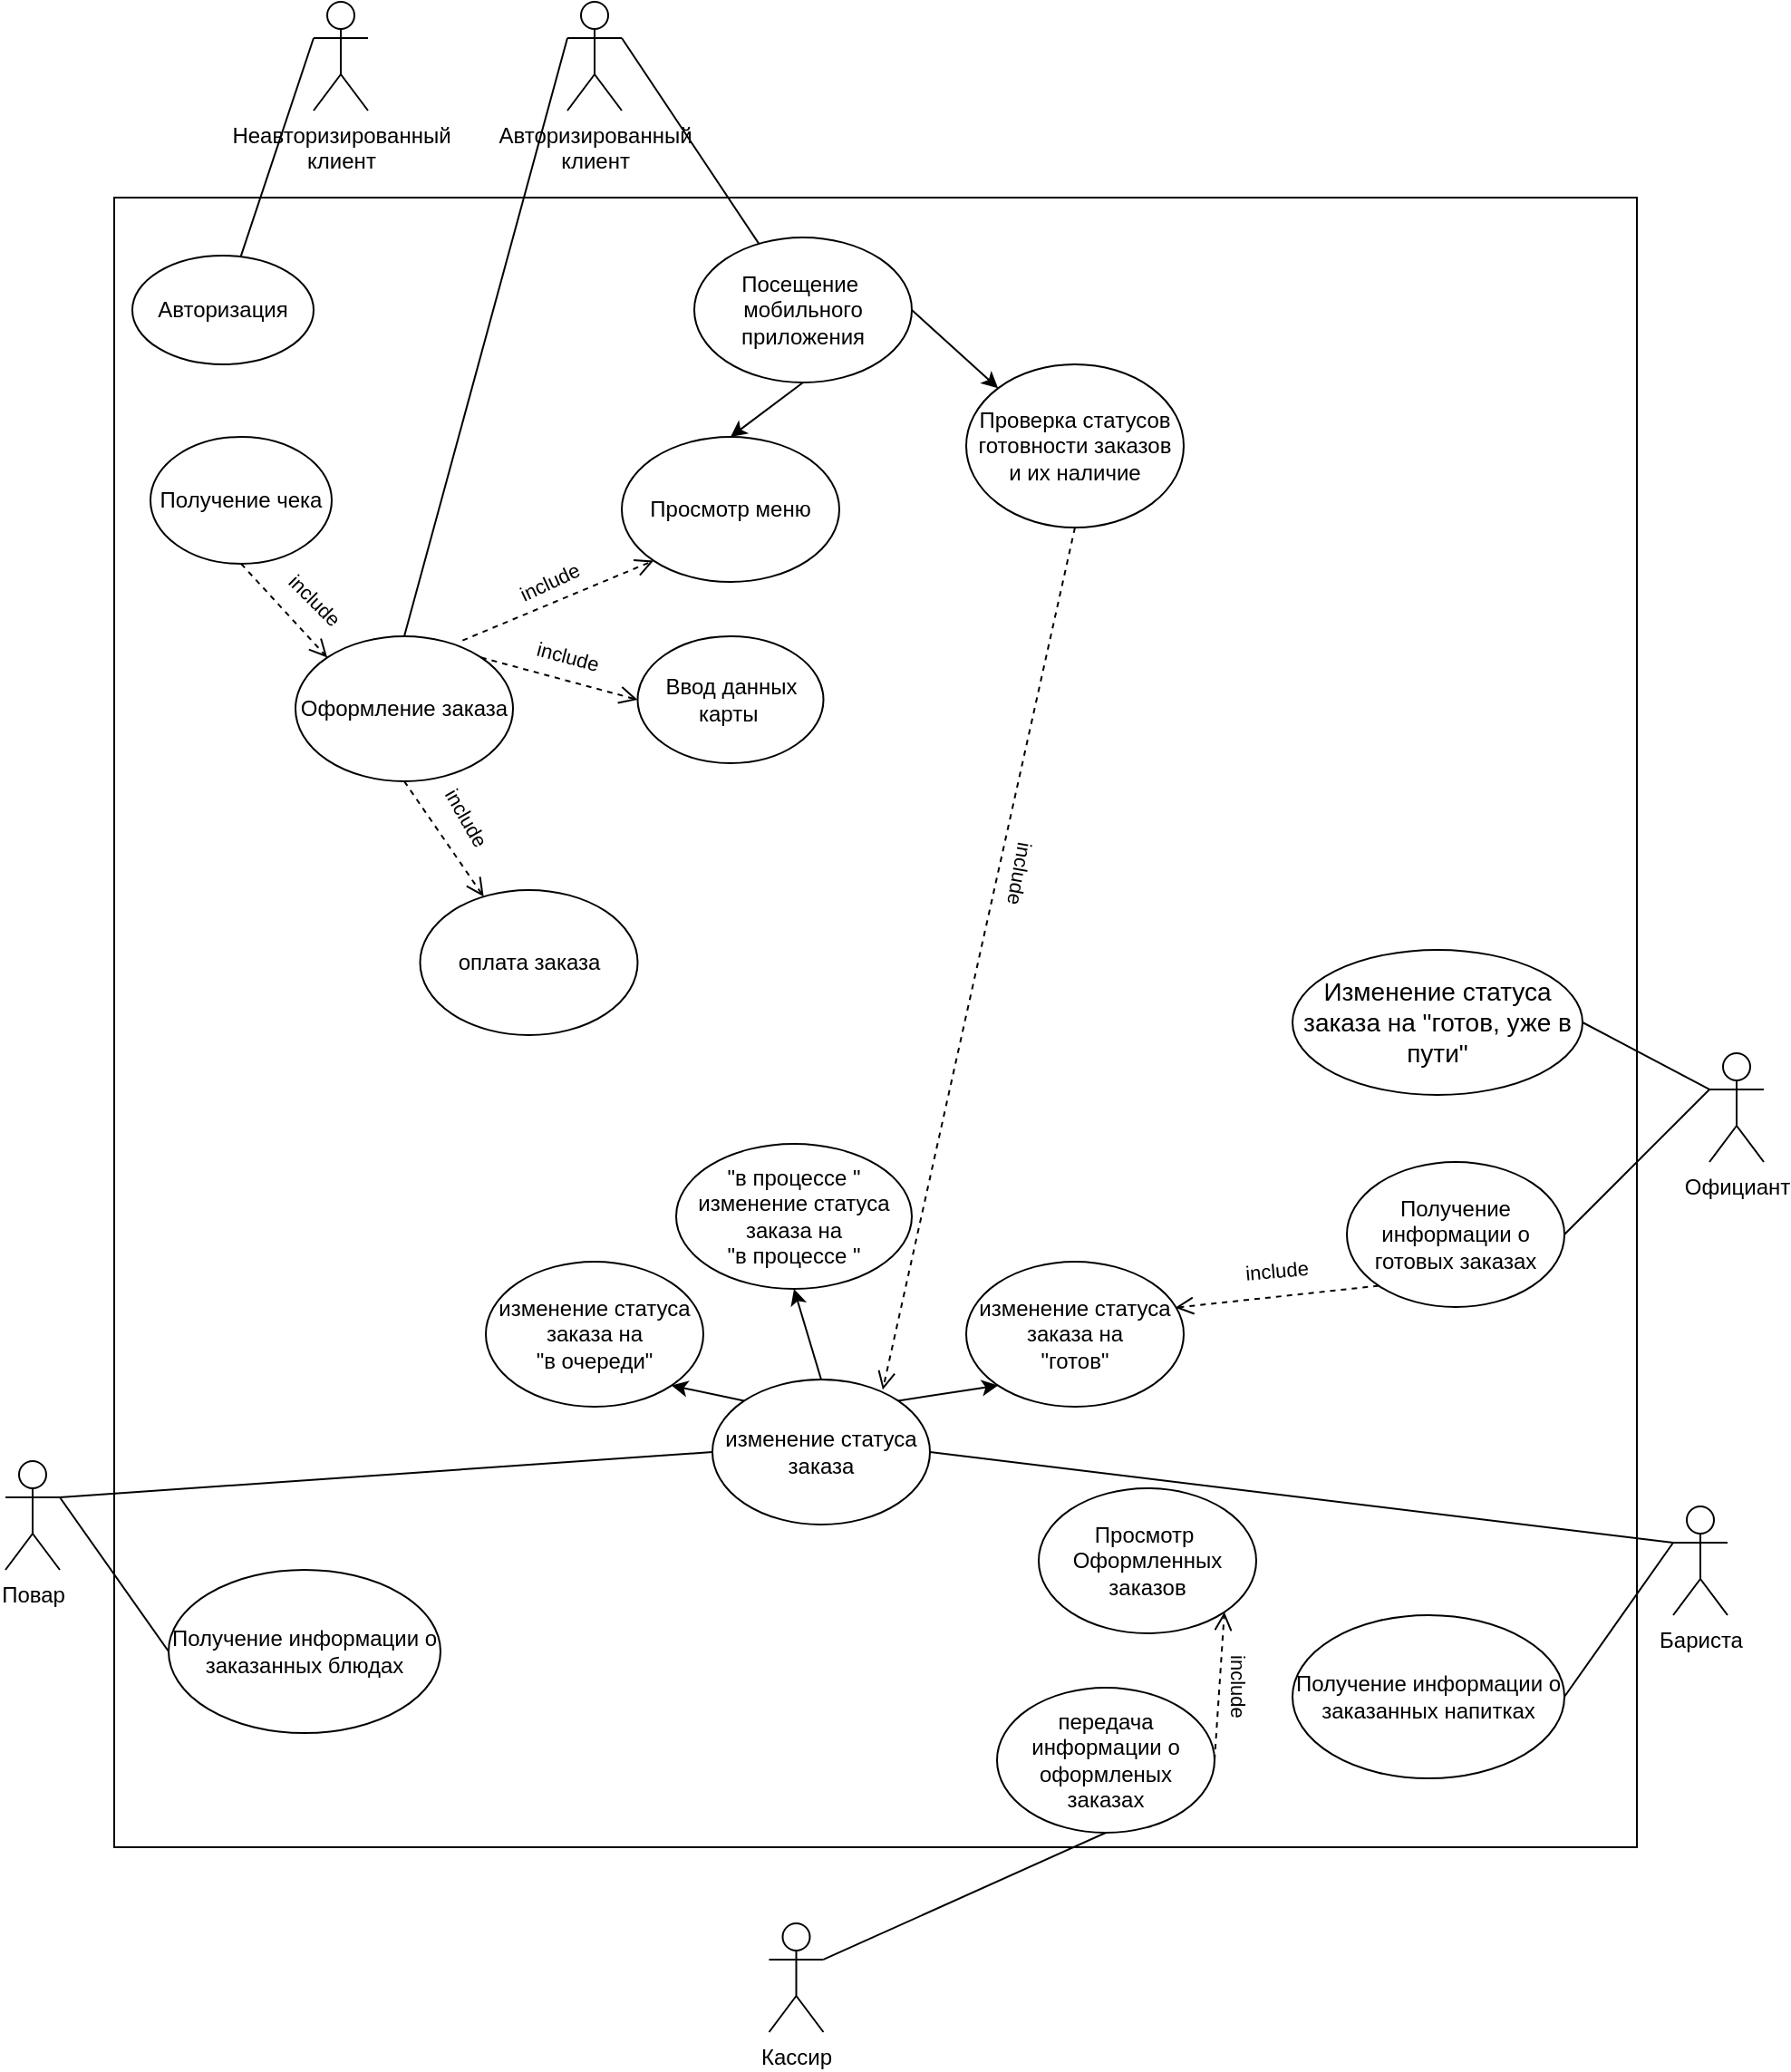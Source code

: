 <mxfile version="21.1.2" type="github">
  <diagram id="G3XjSvGXaePHlzciMrA_" name="Страница 1">
    <mxGraphModel dx="2479" dy="3553" grid="1" gridSize="10" guides="1" tooltips="1" connect="1" arrows="1" fold="1" page="1" pageScale="1" pageWidth="1654" pageHeight="2336" math="0" shadow="0">
      <root>
        <mxCell id="0" />
        <mxCell id="1" parent="0" />
        <mxCell id="HoNEbTMB3qzZL2JFvToc-1" value="" style="rounded=0;whiteSpace=wrap;html=1;" parent="1" vertex="1">
          <mxGeometry x="90" y="-2202" width="840" height="910" as="geometry" />
        </mxCell>
        <mxCell id="HoNEbTMB3qzZL2JFvToc-2" value="Авторизированный&lt;br&gt;клиент" style="shape=umlActor;verticalLabelPosition=bottom;verticalAlign=top;html=1;outlineConnect=0;" parent="1" vertex="1">
          <mxGeometry x="340" y="-2310" width="30" height="60" as="geometry" />
        </mxCell>
        <mxCell id="HoNEbTMB3qzZL2JFvToc-3" value="Неавторизированный&lt;br&gt;клиент" style="shape=umlActor;verticalLabelPosition=bottom;verticalAlign=top;html=1;outlineConnect=0;" parent="1" vertex="1">
          <mxGeometry x="200" y="-2310" width="30" height="60" as="geometry" />
        </mxCell>
        <mxCell id="HoNEbTMB3qzZL2JFvToc-4" value="Авторизация" style="ellipse;whiteSpace=wrap;html=1;" parent="1" vertex="1">
          <mxGeometry x="100" y="-2170" width="100" height="60" as="geometry" />
        </mxCell>
        <mxCell id="HoNEbTMB3qzZL2JFvToc-5" value="" style="endArrow=none;html=1;rounded=0;entryX=0;entryY=0.333;entryDx=0;entryDy=0;entryPerimeter=0;" parent="1" source="HoNEbTMB3qzZL2JFvToc-4" target="HoNEbTMB3qzZL2JFvToc-3" edge="1">
          <mxGeometry width="50" height="50" relative="1" as="geometry">
            <mxPoint x="320" y="-2110" as="sourcePoint" />
            <mxPoint x="370" y="-2160" as="targetPoint" />
          </mxGeometry>
        </mxCell>
        <mxCell id="HoNEbTMB3qzZL2JFvToc-6" value="Посещение&amp;nbsp;&lt;br&gt;мобильного приложения" style="ellipse;whiteSpace=wrap;html=1;" parent="1" vertex="1">
          <mxGeometry x="410" y="-2180" width="120" height="80" as="geometry" />
        </mxCell>
        <mxCell id="HoNEbTMB3qzZL2JFvToc-7" value="" style="endArrow=none;html=1;rounded=0;entryX=1;entryY=0.333;entryDx=0;entryDy=0;entryPerimeter=0;" parent="1" source="HoNEbTMB3qzZL2JFvToc-6" target="HoNEbTMB3qzZL2JFvToc-2" edge="1">
          <mxGeometry width="50" height="50" relative="1" as="geometry">
            <mxPoint x="320" y="-2190" as="sourcePoint" />
            <mxPoint x="370" y="-2240" as="targetPoint" />
          </mxGeometry>
        </mxCell>
        <mxCell id="HoNEbTMB3qzZL2JFvToc-8" value="Просмотр меню" style="ellipse;whiteSpace=wrap;html=1;" parent="1" vertex="1">
          <mxGeometry x="370" y="-2070" width="120" height="80" as="geometry" />
        </mxCell>
        <mxCell id="HoNEbTMB3qzZL2JFvToc-9" value="" style="endArrow=classic;html=1;rounded=0;entryX=0.5;entryY=0;entryDx=0;entryDy=0;exitX=0.5;exitY=1;exitDx=0;exitDy=0;" parent="1" source="HoNEbTMB3qzZL2JFvToc-6" target="HoNEbTMB3qzZL2JFvToc-8" edge="1">
          <mxGeometry width="50" height="50" relative="1" as="geometry">
            <mxPoint x="320" y="-2030" as="sourcePoint" />
            <mxPoint x="370" y="-2080" as="targetPoint" />
          </mxGeometry>
        </mxCell>
        <mxCell id="HoNEbTMB3qzZL2JFvToc-10" value="Оформление заказа" style="ellipse;whiteSpace=wrap;html=1;" parent="1" vertex="1">
          <mxGeometry x="190" y="-1960" width="120" height="80" as="geometry" />
        </mxCell>
        <mxCell id="HoNEbTMB3qzZL2JFvToc-11" value="" style="html=1;verticalAlign=bottom;endArrow=open;dashed=1;endSize=8;rounded=0;exitX=1;exitY=0;exitDx=0;exitDy=0;entryX=0;entryY=0.5;entryDx=0;entryDy=0;" parent="1" source="HoNEbTMB3qzZL2JFvToc-10" target="HoNEbTMB3qzZL2JFvToc-13" edge="1">
          <mxGeometry relative="1" as="geometry">
            <mxPoint x="200" y="-1940" as="sourcePoint" />
            <mxPoint x="310" y="-1860" as="targetPoint" />
          </mxGeometry>
        </mxCell>
        <mxCell id="HoNEbTMB3qzZL2JFvToc-12" value="include" style="edgeLabel;html=1;align=center;verticalAlign=middle;resizable=0;points=[];rotation=15;" parent="HoNEbTMB3qzZL2JFvToc-11" vertex="1" connectable="0">
          <mxGeometry x="0.625" y="-3" relative="1" as="geometry">
            <mxPoint x="-22" y="-23" as="offset" />
          </mxGeometry>
        </mxCell>
        <mxCell id="HoNEbTMB3qzZL2JFvToc-13" value="Ввод данных карты&amp;nbsp;" style="ellipse;whiteSpace=wrap;html=1;" parent="1" vertex="1">
          <mxGeometry x="378.75" y="-1960" width="102.5" height="70" as="geometry" />
        </mxCell>
        <mxCell id="HoNEbTMB3qzZL2JFvToc-14" value="" style="html=1;verticalAlign=bottom;endArrow=open;dashed=1;endSize=8;rounded=0;exitX=0.768;exitY=0.029;exitDx=0;exitDy=0;entryX=0;entryY=1;entryDx=0;entryDy=0;exitPerimeter=0;" parent="1" source="HoNEbTMB3qzZL2JFvToc-10" target="HoNEbTMB3qzZL2JFvToc-8" edge="1">
          <mxGeometry relative="1" as="geometry">
            <mxPoint x="204.93" y="-1943.28" as="sourcePoint" />
            <mxPoint x="300.004" y="-1969.996" as="targetPoint" />
          </mxGeometry>
        </mxCell>
        <mxCell id="HoNEbTMB3qzZL2JFvToc-15" value="include" style="edgeLabel;html=1;align=center;verticalAlign=middle;resizable=0;points=[];rotation=-25;" parent="HoNEbTMB3qzZL2JFvToc-14" vertex="1" connectable="0">
          <mxGeometry x="0.625" y="-3" relative="1" as="geometry">
            <mxPoint x="-39" y="1" as="offset" />
          </mxGeometry>
        </mxCell>
        <mxCell id="HoNEbTMB3qzZL2JFvToc-16" value="Кассир" style="shape=umlActor;verticalLabelPosition=bottom;verticalAlign=top;html=1;outlineConnect=0;" parent="1" vertex="1">
          <mxGeometry x="451.25" y="-1250" width="30" height="60" as="geometry" />
        </mxCell>
        <mxCell id="HoNEbTMB3qzZL2JFvToc-17" value="Просмотр&amp;nbsp;&lt;br&gt;Оформленных заказов" style="ellipse;whiteSpace=wrap;html=1;" parent="1" vertex="1">
          <mxGeometry x="600" y="-1490" width="120" height="80" as="geometry" />
        </mxCell>
        <mxCell id="HoNEbTMB3qzZL2JFvToc-18" value="Получение чека" style="ellipse;whiteSpace=wrap;html=1;" parent="1" vertex="1">
          <mxGeometry x="110" y="-2070" width="100" height="70" as="geometry" />
        </mxCell>
        <mxCell id="HoNEbTMB3qzZL2JFvToc-19" value="" style="html=1;verticalAlign=bottom;endArrow=open;dashed=1;endSize=8;rounded=0;exitX=0.5;exitY=1;exitDx=0;exitDy=0;entryX=0;entryY=0;entryDx=0;entryDy=0;" parent="1" source="HoNEbTMB3qzZL2JFvToc-18" target="HoNEbTMB3qzZL2JFvToc-10" edge="1">
          <mxGeometry relative="1" as="geometry">
            <mxPoint x="510" y="-2270" as="sourcePoint" />
            <mxPoint x="615.754" y="-2313.81" as="targetPoint" />
          </mxGeometry>
        </mxCell>
        <mxCell id="HoNEbTMB3qzZL2JFvToc-20" value="include" style="edgeLabel;html=1;align=center;verticalAlign=middle;resizable=0;points=[];rotation=45;" parent="HoNEbTMB3qzZL2JFvToc-19" vertex="1" connectable="0">
          <mxGeometry x="0.625" y="-3" relative="1" as="geometry">
            <mxPoint x="4" y="-24" as="offset" />
          </mxGeometry>
        </mxCell>
        <mxCell id="HoNEbTMB3qzZL2JFvToc-21" value="" style="endArrow=none;html=1;rounded=0;entryX=0;entryY=0.333;entryDx=0;entryDy=0;entryPerimeter=0;exitX=0.5;exitY=0;exitDx=0;exitDy=0;" parent="1" source="HoNEbTMB3qzZL2JFvToc-10" target="HoNEbTMB3qzZL2JFvToc-2" edge="1">
          <mxGeometry width="50" height="50" relative="1" as="geometry">
            <mxPoint x="240" y="-2090" as="sourcePoint" />
            <mxPoint x="290" y="-2140" as="targetPoint" />
          </mxGeometry>
        </mxCell>
        <mxCell id="HoNEbTMB3qzZL2JFvToc-22" value="Получение информации о заказанных напитках" style="ellipse;whiteSpace=wrap;html=1;" parent="1" vertex="1">
          <mxGeometry x="740" y="-1420" width="150" height="90" as="geometry" />
        </mxCell>
        <mxCell id="HoNEbTMB3qzZL2JFvToc-23" value="передача информации о&lt;br&gt;оформленых заказах" style="ellipse;whiteSpace=wrap;html=1;" parent="1" vertex="1">
          <mxGeometry x="577" y="-1380" width="120" height="80" as="geometry" />
        </mxCell>
        <mxCell id="HoNEbTMB3qzZL2JFvToc-24" value="" style="html=1;verticalAlign=bottom;endArrow=open;dashed=1;endSize=8;rounded=0;exitX=1;exitY=0.5;exitDx=0;exitDy=0;entryX=1;entryY=1;entryDx=0;entryDy=0;" parent="1" source="HoNEbTMB3qzZL2JFvToc-23" target="HoNEbTMB3qzZL2JFvToc-17" edge="1">
          <mxGeometry relative="1" as="geometry">
            <mxPoint x="-160" y="-1690" as="sourcePoint" />
            <mxPoint x="-73.676" y="-1666.716" as="targetPoint" />
          </mxGeometry>
        </mxCell>
        <mxCell id="HoNEbTMB3qzZL2JFvToc-25" value="include" style="edgeLabel;html=1;align=center;verticalAlign=middle;resizable=0;points=[];rotation=90;" parent="HoNEbTMB3qzZL2JFvToc-24" vertex="1" connectable="0">
          <mxGeometry x="0.625" y="-3" relative="1" as="geometry">
            <mxPoint x="6" y="25" as="offset" />
          </mxGeometry>
        </mxCell>
        <mxCell id="HoNEbTMB3qzZL2JFvToc-26" value="Получение информации о заказанных блюдах" style="ellipse;whiteSpace=wrap;html=1;" parent="1" vertex="1">
          <mxGeometry x="120" y="-1445" width="150" height="90" as="geometry" />
        </mxCell>
        <mxCell id="HoNEbTMB3qzZL2JFvToc-27" value="Повар" style="shape=umlActor;verticalLabelPosition=bottom;verticalAlign=top;html=1;outlineConnect=0;" parent="1" vertex="1">
          <mxGeometry x="30" y="-1505" width="30" height="60" as="geometry" />
        </mxCell>
        <mxCell id="HoNEbTMB3qzZL2JFvToc-28" value="Бариста" style="shape=umlActor;verticalLabelPosition=bottom;verticalAlign=top;html=1;outlineConnect=0;" parent="1" vertex="1">
          <mxGeometry x="950" y="-1480" width="30" height="60" as="geometry" />
        </mxCell>
        <mxCell id="HoNEbTMB3qzZL2JFvToc-29" value="" style="endArrow=none;html=1;rounded=0;entryX=1;entryY=0.333;entryDx=0;entryDy=0;entryPerimeter=0;exitX=0;exitY=0.5;exitDx=0;exitDy=0;" parent="1" source="HoNEbTMB3qzZL2JFvToc-26" target="HoNEbTMB3qzZL2JFvToc-27" edge="1">
          <mxGeometry width="50" height="50" relative="1" as="geometry">
            <mxPoint x="320" y="-1440" as="sourcePoint" />
            <mxPoint x="370" y="-1490" as="targetPoint" />
          </mxGeometry>
        </mxCell>
        <mxCell id="HoNEbTMB3qzZL2JFvToc-30" value="" style="endArrow=none;html=1;rounded=0;entryX=0;entryY=0.333;entryDx=0;entryDy=0;entryPerimeter=0;exitX=1;exitY=0.5;exitDx=0;exitDy=0;" parent="1" source="HoNEbTMB3qzZL2JFvToc-22" target="HoNEbTMB3qzZL2JFvToc-28" edge="1">
          <mxGeometry width="50" height="50" relative="1" as="geometry">
            <mxPoint x="320" y="-1440" as="sourcePoint" />
            <mxPoint x="370" y="-1490" as="targetPoint" />
          </mxGeometry>
        </mxCell>
        <mxCell id="HoNEbTMB3qzZL2JFvToc-31" value="" style="endArrow=none;html=1;rounded=0;entryX=0.5;entryY=1;entryDx=0;entryDy=0;exitX=1;exitY=0.333;exitDx=0;exitDy=0;exitPerimeter=0;" parent="1" source="HoNEbTMB3qzZL2JFvToc-16" target="HoNEbTMB3qzZL2JFvToc-23" edge="1">
          <mxGeometry width="50" height="50" relative="1" as="geometry">
            <mxPoint x="430" y="-1440" as="sourcePoint" />
            <mxPoint x="480" y="-1490" as="targetPoint" />
          </mxGeometry>
        </mxCell>
        <mxCell id="HoNEbTMB3qzZL2JFvToc-32" value="" style="html=1;verticalAlign=bottom;endArrow=open;dashed=1;endSize=8;rounded=0;exitX=0.5;exitY=1;exitDx=0;exitDy=0;" parent="1" source="HoNEbTMB3qzZL2JFvToc-10" target="HoNEbTMB3qzZL2JFvToc-34" edge="1">
          <mxGeometry relative="1" as="geometry">
            <mxPoint x="580" y="-2270" as="sourcePoint" />
            <mxPoint x="740" y="-2270" as="targetPoint" />
          </mxGeometry>
        </mxCell>
        <mxCell id="HoNEbTMB3qzZL2JFvToc-33" value="include" style="edgeLabel;html=1;align=center;verticalAlign=middle;resizable=0;points=[];rotation=60;" parent="HoNEbTMB3qzZL2JFvToc-32" vertex="1" connectable="0">
          <mxGeometry x="0.625" y="-3" relative="1" as="geometry">
            <mxPoint x="1" y="-34" as="offset" />
          </mxGeometry>
        </mxCell>
        <mxCell id="HoNEbTMB3qzZL2JFvToc-34" value="оплата заказа" style="ellipse;whiteSpace=wrap;html=1;" parent="1" vertex="1">
          <mxGeometry x="258.75" y="-1820" width="120" height="80" as="geometry" />
        </mxCell>
        <mxCell id="HoNEbTMB3qzZL2JFvToc-35" value="изменение статуса заказа" style="ellipse;whiteSpace=wrap;html=1;" parent="1" vertex="1">
          <mxGeometry x="420" y="-1550" width="120" height="80" as="geometry" />
        </mxCell>
        <mxCell id="HoNEbTMB3qzZL2JFvToc-36" value="" style="endArrow=none;html=1;rounded=0;entryX=0;entryY=0.333;entryDx=0;entryDy=0;entryPerimeter=0;exitX=1;exitY=0.5;exitDx=0;exitDy=0;" parent="1" source="HoNEbTMB3qzZL2JFvToc-35" target="HoNEbTMB3qzZL2JFvToc-28" edge="1">
          <mxGeometry width="50" height="50" relative="1" as="geometry">
            <mxPoint x="580" y="-1630" as="sourcePoint" />
            <mxPoint x="630" y="-1680" as="targetPoint" />
          </mxGeometry>
        </mxCell>
        <mxCell id="HoNEbTMB3qzZL2JFvToc-37" value="" style="endArrow=none;html=1;rounded=0;entryX=1;entryY=0.333;entryDx=0;entryDy=0;entryPerimeter=0;exitX=0;exitY=0.5;exitDx=0;exitDy=0;" parent="1" source="HoNEbTMB3qzZL2JFvToc-35" target="HoNEbTMB3qzZL2JFvToc-27" edge="1">
          <mxGeometry width="50" height="50" relative="1" as="geometry">
            <mxPoint x="580" y="-1630" as="sourcePoint" />
            <mxPoint x="630" y="-1680" as="targetPoint" />
          </mxGeometry>
        </mxCell>
        <mxCell id="HoNEbTMB3qzZL2JFvToc-38" value="Проверка статусов готовности заказов&lt;br&gt;и их наличие" style="ellipse;whiteSpace=wrap;html=1;" parent="1" vertex="1">
          <mxGeometry x="560" y="-2110" width="120" height="90" as="geometry" />
        </mxCell>
        <mxCell id="HoNEbTMB3qzZL2JFvToc-39" value="" style="endArrow=classic;html=1;rounded=0;entryX=0;entryY=0;entryDx=0;entryDy=0;exitX=1;exitY=0.5;exitDx=0;exitDy=0;" parent="1" source="HoNEbTMB3qzZL2JFvToc-6" target="HoNEbTMB3qzZL2JFvToc-38" edge="1">
          <mxGeometry width="50" height="50" relative="1" as="geometry">
            <mxPoint x="580" y="-1930" as="sourcePoint" />
            <mxPoint x="630" y="-1980" as="targetPoint" />
          </mxGeometry>
        </mxCell>
        <mxCell id="HoNEbTMB3qzZL2JFvToc-40" value="Официант" style="shape=umlActor;verticalLabelPosition=bottom;verticalAlign=top;html=1;outlineConnect=0;" parent="1" vertex="1">
          <mxGeometry x="970" y="-1730" width="30" height="60" as="geometry" />
        </mxCell>
        <mxCell id="HoNEbTMB3qzZL2JFvToc-41" value="&quot;в процессе &quot; изменение статуса заказа на&lt;br&gt;&quot;в процессе &quot;" style="ellipse;whiteSpace=wrap;html=1;" parent="1" vertex="1">
          <mxGeometry x="400" y="-1680" width="130" height="80" as="geometry" />
        </mxCell>
        <mxCell id="HoNEbTMB3qzZL2JFvToc-42" value="изменение статуса заказа на&lt;br&gt;&quot;готов&quot;" style="ellipse;whiteSpace=wrap;html=1;" parent="1" vertex="1">
          <mxGeometry x="560" y="-1615" width="120" height="80" as="geometry" />
        </mxCell>
        <mxCell id="HoNEbTMB3qzZL2JFvToc-43" value="изменение статуса заказа на&lt;br&gt;&quot;в очереди&quot;" style="ellipse;whiteSpace=wrap;html=1;" parent="1" vertex="1">
          <mxGeometry x="295" y="-1615" width="120" height="80" as="geometry" />
        </mxCell>
        <mxCell id="HoNEbTMB3qzZL2JFvToc-44" value="" style="endArrow=classic;html=1;rounded=0;entryX=0.5;entryY=1;entryDx=0;entryDy=0;exitX=0.5;exitY=0;exitDx=0;exitDy=0;" parent="1" source="HoNEbTMB3qzZL2JFvToc-35" target="HoNEbTMB3qzZL2JFvToc-41" edge="1">
          <mxGeometry width="50" height="50" relative="1" as="geometry">
            <mxPoint x="580" y="-1530" as="sourcePoint" />
            <mxPoint x="630" y="-1580" as="targetPoint" />
          </mxGeometry>
        </mxCell>
        <mxCell id="HoNEbTMB3qzZL2JFvToc-45" value="" style="endArrow=classic;html=1;rounded=0;entryX=1;entryY=1;entryDx=0;entryDy=0;exitX=0;exitY=0;exitDx=0;exitDy=0;" parent="1" source="HoNEbTMB3qzZL2JFvToc-35" target="HoNEbTMB3qzZL2JFvToc-43" edge="1">
          <mxGeometry width="50" height="50" relative="1" as="geometry">
            <mxPoint x="580" y="-1530" as="sourcePoint" />
            <mxPoint x="630" y="-1580" as="targetPoint" />
          </mxGeometry>
        </mxCell>
        <mxCell id="HoNEbTMB3qzZL2JFvToc-46" value="" style="endArrow=classic;html=1;rounded=0;entryX=0;entryY=1;entryDx=0;entryDy=0;exitX=1;exitY=0;exitDx=0;exitDy=0;" parent="1" source="HoNEbTMB3qzZL2JFvToc-35" target="HoNEbTMB3qzZL2JFvToc-42" edge="1">
          <mxGeometry width="50" height="50" relative="1" as="geometry">
            <mxPoint x="580" y="-1530" as="sourcePoint" />
            <mxPoint x="630" y="-1580" as="targetPoint" />
          </mxGeometry>
        </mxCell>
        <mxCell id="HoNEbTMB3qzZL2JFvToc-47" value="Получение информации о готовых заказах" style="ellipse;whiteSpace=wrap;html=1;" parent="1" vertex="1">
          <mxGeometry x="770" y="-1670" width="120" height="80" as="geometry" />
        </mxCell>
        <mxCell id="HoNEbTMB3qzZL2JFvToc-48" value="" style="endArrow=none;html=1;rounded=0;entryX=0;entryY=0.333;entryDx=0;entryDy=0;entryPerimeter=0;exitX=1;exitY=0.5;exitDx=0;exitDy=0;" parent="1" source="HoNEbTMB3qzZL2JFvToc-47" target="HoNEbTMB3qzZL2JFvToc-40" edge="1">
          <mxGeometry width="50" height="50" relative="1" as="geometry">
            <mxPoint x="580" y="-1680" as="sourcePoint" />
            <mxPoint x="630" y="-1730" as="targetPoint" />
          </mxGeometry>
        </mxCell>
        <mxCell id="HoNEbTMB3qzZL2JFvToc-49" value="" style="html=1;verticalAlign=bottom;endArrow=open;dashed=1;endSize=8;rounded=0;exitX=0;exitY=1;exitDx=0;exitDy=0;entryX=0.961;entryY=0.317;entryDx=0;entryDy=0;entryPerimeter=0;" parent="1" source="HoNEbTMB3qzZL2JFvToc-47" target="HoNEbTMB3qzZL2JFvToc-42" edge="1">
          <mxGeometry relative="1" as="geometry">
            <mxPoint x="1310" y="-1840" as="sourcePoint" />
            <mxPoint x="1315.426" y="-1921.716" as="targetPoint" />
          </mxGeometry>
        </mxCell>
        <mxCell id="HoNEbTMB3qzZL2JFvToc-50" value="include" style="edgeLabel;html=1;align=center;verticalAlign=middle;resizable=0;points=[];rotation=-5;" parent="HoNEbTMB3qzZL2JFvToc-49" vertex="1" connectable="0">
          <mxGeometry x="0.625" y="-3" relative="1" as="geometry">
            <mxPoint x="34" y="-15" as="offset" />
          </mxGeometry>
        </mxCell>
        <mxCell id="HoNEbTMB3qzZL2JFvToc-51" value="" style="html=1;verticalAlign=bottom;endArrow=open;dashed=1;endSize=8;rounded=0;exitX=0.5;exitY=1;exitDx=0;exitDy=0;entryX=0.783;entryY=0.071;entryDx=0;entryDy=0;entryPerimeter=0;" parent="1" source="HoNEbTMB3qzZL2JFvToc-38" target="HoNEbTMB3qzZL2JFvToc-35" edge="1">
          <mxGeometry relative="1" as="geometry">
            <mxPoint x="1220" y="-1830" as="sourcePoint" />
            <mxPoint x="1225.426" y="-1911.716" as="targetPoint" />
          </mxGeometry>
        </mxCell>
        <mxCell id="HoNEbTMB3qzZL2JFvToc-52" value="include" style="edgeLabel;html=1;align=center;verticalAlign=middle;resizable=0;points=[];rotation=100;" parent="HoNEbTMB3qzZL2JFvToc-51" vertex="1" connectable="0">
          <mxGeometry x="0.625" y="-3" relative="1" as="geometry">
            <mxPoint x="59" y="-196" as="offset" />
          </mxGeometry>
        </mxCell>
        <mxCell id="HoNEbTMB3qzZL2JFvToc-53" value="" style="endArrow=none;html=1;rounded=0;fontSize=14;entryX=0;entryY=0.333;entryDx=0;entryDy=0;entryPerimeter=0;exitX=1;exitY=0.5;exitDx=0;exitDy=0;" parent="1" source="HoNEbTMB3qzZL2JFvToc-55" target="HoNEbTMB3qzZL2JFvToc-40" edge="1">
          <mxGeometry width="50" height="50" relative="1" as="geometry">
            <mxPoint x="580" y="-1660" as="sourcePoint" />
            <mxPoint x="630" y="-1710" as="targetPoint" />
          </mxGeometry>
        </mxCell>
        <mxCell id="HoNEbTMB3qzZL2JFvToc-55" value="Изменение статуса заказа на &quot;готов, уже в пути&quot;" style="ellipse;whiteSpace=wrap;html=1;fontSize=14;" parent="1" vertex="1">
          <mxGeometry x="740" y="-1787" width="160" height="80" as="geometry" />
        </mxCell>
      </root>
    </mxGraphModel>
  </diagram>
</mxfile>
